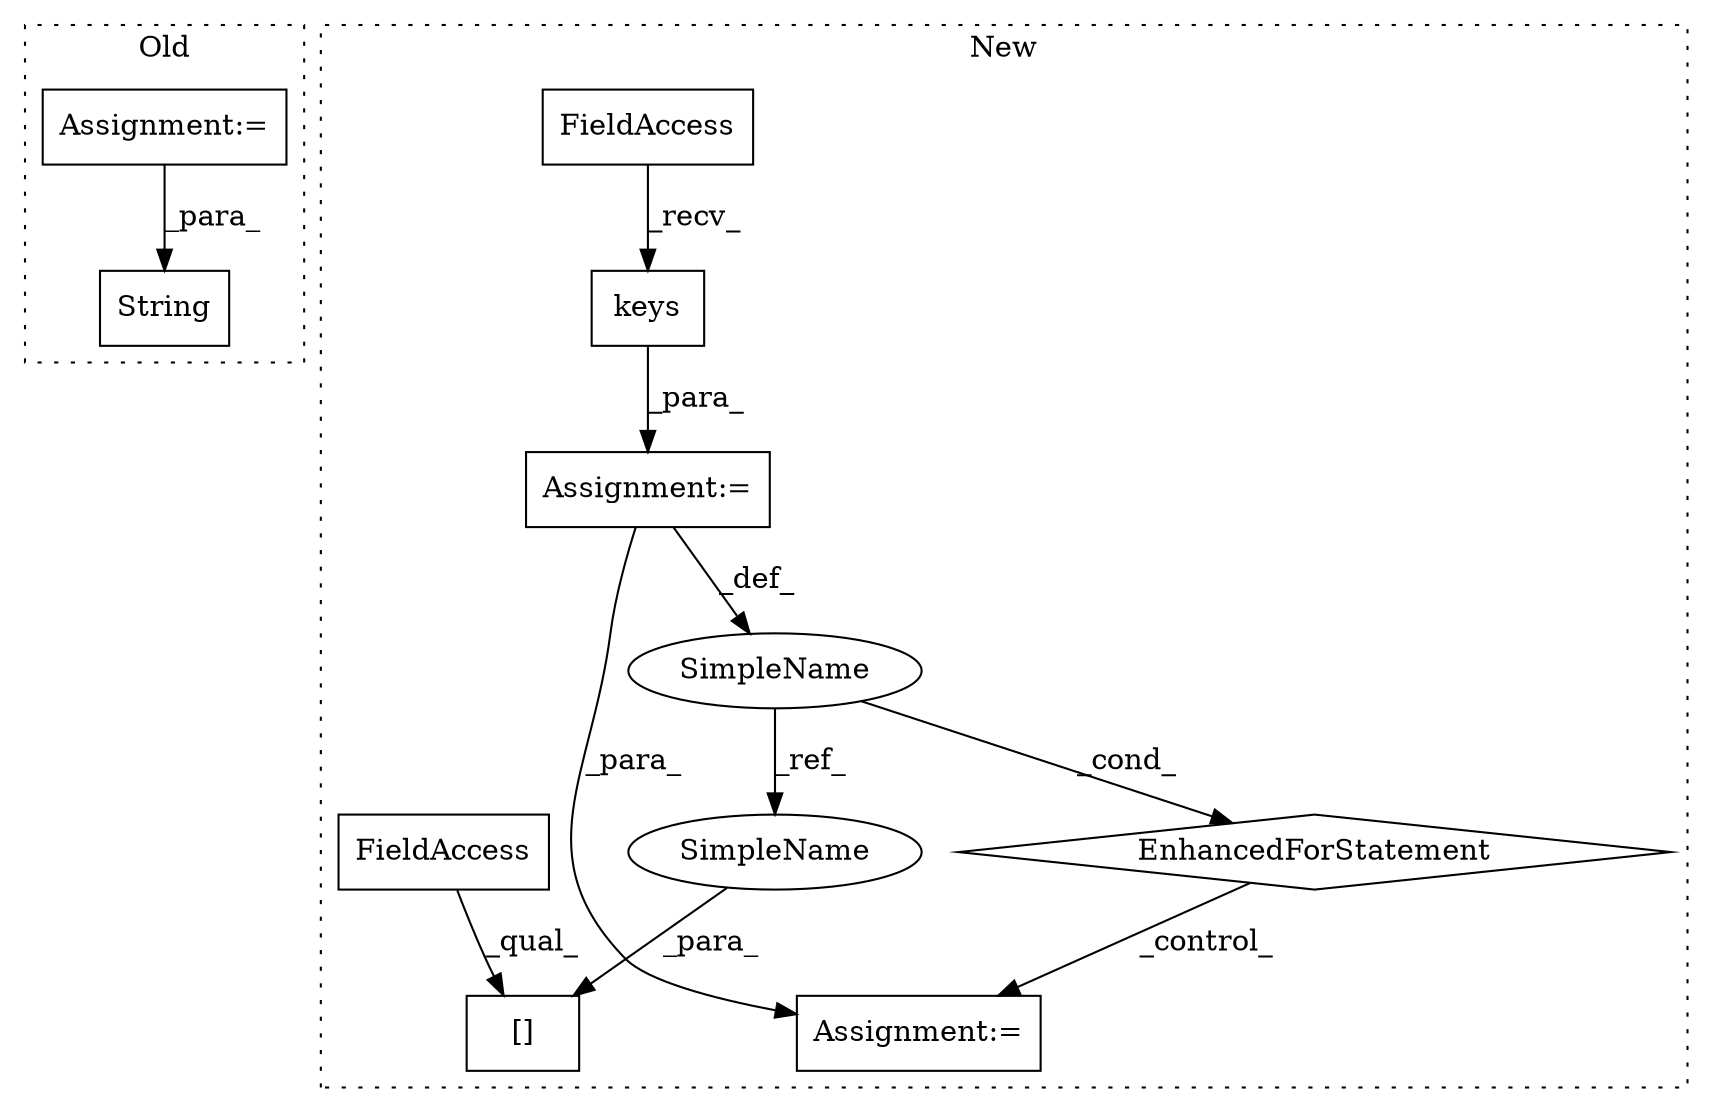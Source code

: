 digraph G {
subgraph cluster0 {
1 [label="String" a="32" s="1352,1360" l="7,1" shape="box"];
10 [label="Assignment:=" a="7" s="1437" l="64" shape="box"];
label = "Old";
style="dotted";
}
subgraph cluster1 {
2 [label="keys" a="32" s="1709" l="6" shape="box"];
3 [label="Assignment:=" a="7" s="1629,1715" l="53,2" shape="box"];
4 [label="EnhancedForStatement" a="70" s="1629,1715" l="53,2" shape="diamond"];
5 [label="FieldAccess" a="22" s="1693" l="15" shape="box"];
6 [label="Assignment:=" a="7" s="1978" l="37" shape="box"];
7 [label="SimpleName" a="42" s="1689" l="1" shape="ellipse"];
8 [label="[]" a="2" s="1733,1750" l="16,1" shape="box"];
9 [label="FieldAccess" a="22" s="1733" l="15" shape="box"];
11 [label="SimpleName" a="42" s="1749" l="1" shape="ellipse"];
label = "New";
style="dotted";
}
2 -> 3 [label="_para_"];
3 -> 6 [label="_para_"];
3 -> 7 [label="_def_"];
4 -> 6 [label="_control_"];
5 -> 2 [label="_recv_"];
7 -> 4 [label="_cond_"];
7 -> 11 [label="_ref_"];
9 -> 8 [label="_qual_"];
10 -> 1 [label="_para_"];
11 -> 8 [label="_para_"];
}
